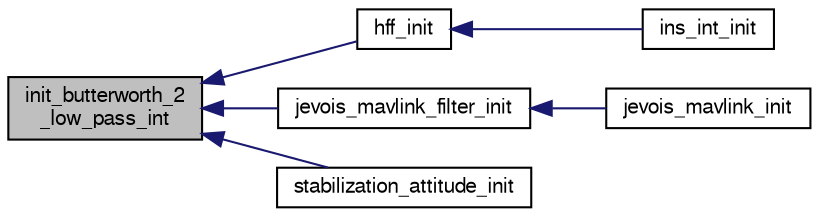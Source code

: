 digraph "init_butterworth_2_low_pass_int"
{
  edge [fontname="FreeSans",fontsize="10",labelfontname="FreeSans",labelfontsize="10"];
  node [fontname="FreeSans",fontsize="10",shape=record];
  rankdir="LR";
  Node1 [label="init_butterworth_2\l_low_pass_int",height=0.2,width=0.4,color="black", fillcolor="grey75", style="filled", fontcolor="black"];
  Node1 -> Node2 [dir="back",color="midnightblue",fontsize="10",style="solid",fontname="FreeSans"];
  Node2 [label="hff_init",height=0.2,width=0.4,color="black", fillcolor="white", style="filled",URL="$hf__float_8h.html#a1ad0e0d6066d9ff6c02c42ef09cdd65d"];
  Node2 -> Node3 [dir="back",color="midnightblue",fontsize="10",style="solid",fontname="FreeSans"];
  Node3 [label="ins_int_init",height=0.2,width=0.4,color="black", fillcolor="white", style="filled",URL="$ins__int_8h.html#a6f47e4e65f9697a961c3bef79e9029e4"];
  Node1 -> Node4 [dir="back",color="midnightblue",fontsize="10",style="solid",fontname="FreeSans"];
  Node4 [label="jevois_mavlink_filter_init",height=0.2,width=0.4,color="black", fillcolor="white", style="filled",URL="$jevois__mavlink_8c.html#a30ee093c5bc29abb2b73dc16e1a50320"];
  Node4 -> Node5 [dir="back",color="midnightblue",fontsize="10",style="solid",fontname="FreeSans"];
  Node5 [label="jevois_mavlink_init",height=0.2,width=0.4,color="black", fillcolor="white", style="filled",URL="$jevois__mavlink_8h.html#a3deb6a4c7ca666dceb2ec5fe2d3b9b89"];
  Node1 -> Node6 [dir="back",color="midnightblue",fontsize="10",style="solid",fontname="FreeSans"];
  Node6 [label="stabilization_attitude_init",height=0.2,width=0.4,color="black", fillcolor="white", style="filled",URL="$stabilization__attitude__heli__indi_8c.html#a03d27593d891182c04fc5337766733d1",tooltip="stabilization_attitude_init "];
}
